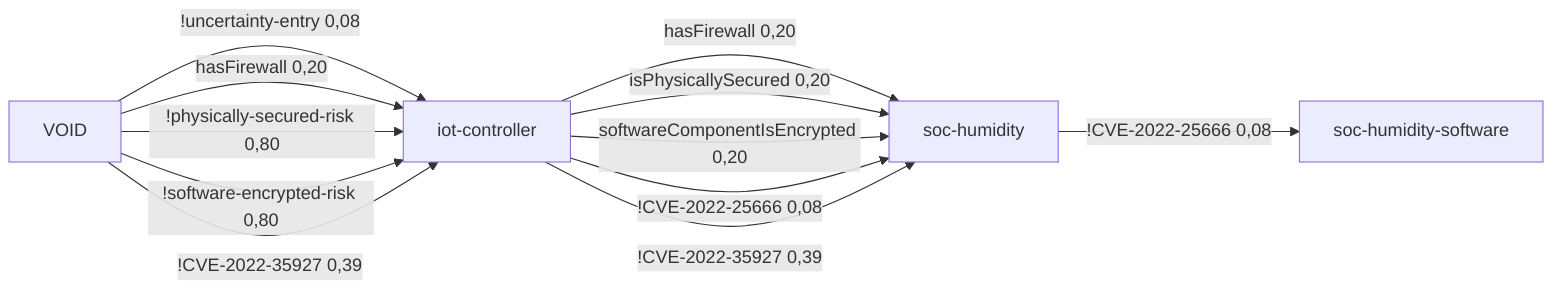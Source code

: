 %% AttributeChange [4mqualcom/apq8096[0m to [4m2.1[0m for node [4msoc-humidity[0m
%%  VOID -[0,98]->  iot-controller -[0,71]->  soc-humidity -[0,08]-> soc-humidity-software 2,80 0,06
flowchart LR
	iot-controller[iot-controller]
	soc-humidity-software[soc-humidity-software]
	soc-humidity[soc-humidity]
	VOID[VOID]
	iot-controller -->|hasFirewall 0,20| soc-humidity
	iot-controller -->|isPhysicallySecured 0,20| soc-humidity
	iot-controller -->|softwareComponentIsEncrypted 0,20| soc-humidity
	iot-controller -->|!CVE-2022-25666 0,08| soc-humidity
	iot-controller -->|!CVE-2022-35927 0,39| soc-humidity
	soc-humidity -->|!CVE-2022-25666 0,08| soc-humidity-software
	VOID -->|!uncertainty-entry 0,08| iot-controller
	VOID -->|hasFirewall 0,20| iot-controller
	VOID -->|!physically-secured-risk 0,80| iot-controller
	VOID -->|!software-encrypted-risk 0,80| iot-controller
	VOID -->|!CVE-2022-35927 0,39| iot-controller